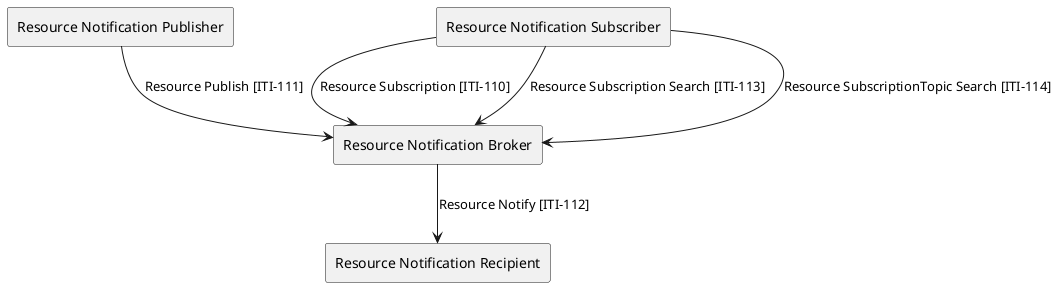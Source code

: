 @startuml
agent "Resource Notification Publisher" as Publisher
agent "Resource Notification Broker" as Broker
agent "Resource Notification Subscriber" as Subscriber
agent "Resource Notification Recipient" as Recipient
Publisher --> Broker : "Resource Publish [ITI-111]"
Subscriber --> Broker : "Resource Subscription [ITI-110]"
Subscriber --> Broker : "Resource Subscription Search [ITI-113]"
Subscriber --> Broker : "Resource SubscriptionTopic Search [ITI-114]"
Broker --> Recipient : "Resource Notify [ITI-112]"
@enduml
